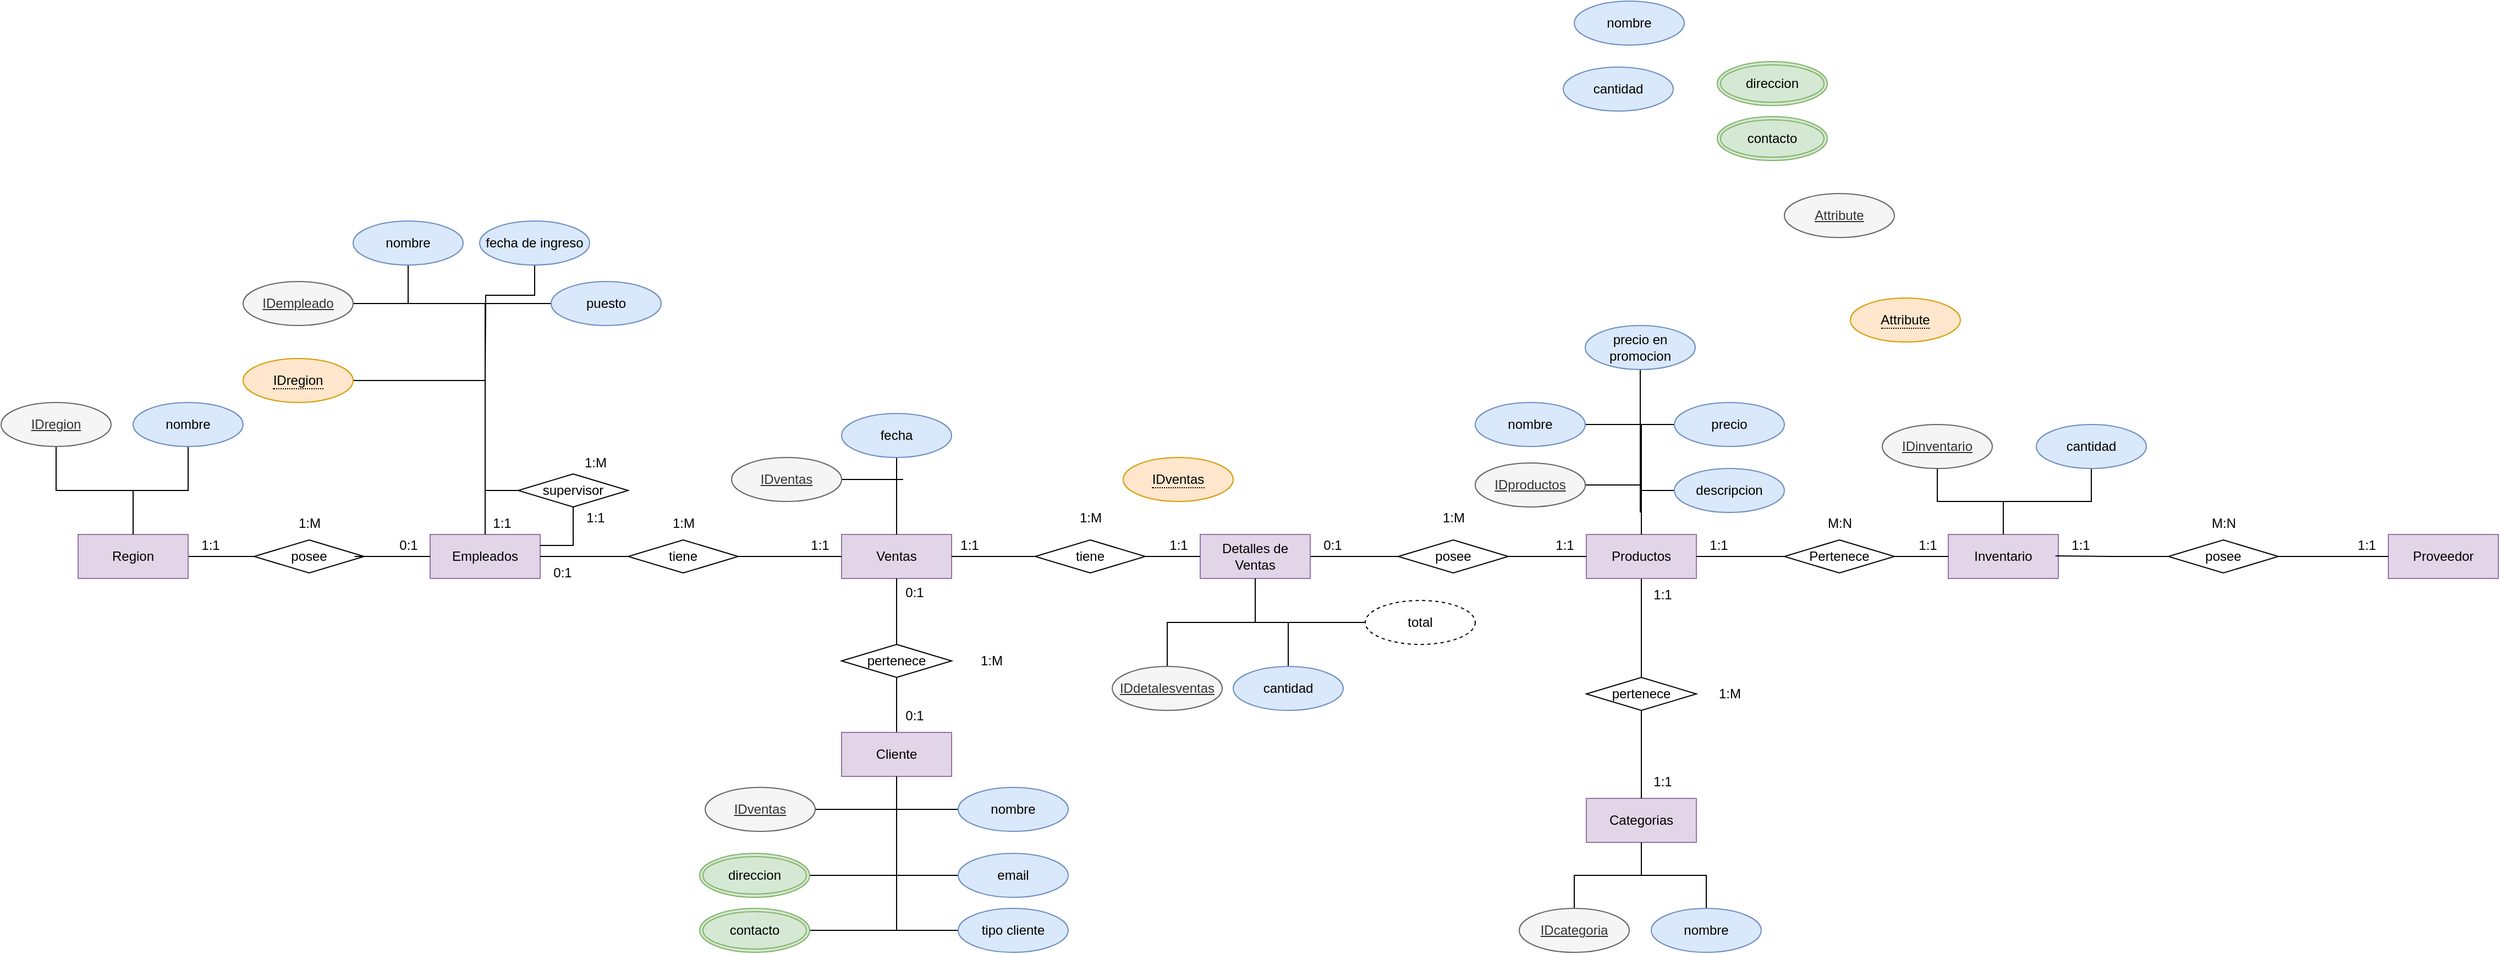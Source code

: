 <mxfile version="26.0.5">
  <diagram name="Página-1" id="f5kyluO1sYbQjqL5ZlTs">
    <mxGraphModel dx="1505" dy="1529" grid="1" gridSize="10" guides="1" tooltips="1" connect="1" arrows="1" fold="1" page="1" pageScale="1" pageWidth="827" pageHeight="1169" math="0" shadow="0">
      <root>
        <mxCell id="0" />
        <mxCell id="1" parent="0" />
        <mxCell id="4eFWKnaFB8buDnzBQv4a-1" value="Proveedor" style="whiteSpace=wrap;html=1;align=center;fillColor=light-dark(#e1d5e7, #1a935b);strokeColor=light-dark(#9673A6,#B2E5FF);" vertex="1" parent="1">
          <mxGeometry x="1820" y="250" width="100" height="40" as="geometry" />
        </mxCell>
        <mxCell id="4eFWKnaFB8buDnzBQv4a-2" value="Categorias" style="whiteSpace=wrap;html=1;align=center;fillColor=light-dark(#e1d5e7, #1a935b);strokeColor=light-dark(#9673A6,#B2E5FF);" vertex="1" parent="1">
          <mxGeometry x="1091" y="490" width="100" height="40" as="geometry" />
        </mxCell>
        <mxCell id="4eFWKnaFB8buDnzBQv4a-3" value="Inventario" style="whiteSpace=wrap;html=1;align=center;fillColor=light-dark(#e1d5e7, #1a935b);strokeColor=light-dark(#9673A6,#B2E5FF);" vertex="1" parent="1">
          <mxGeometry x="1420" y="250" width="100" height="40" as="geometry" />
        </mxCell>
        <mxCell id="4eFWKnaFB8buDnzBQv4a-151" style="edgeStyle=orthogonalEdgeStyle;rounded=0;orthogonalLoop=1;jettySize=auto;html=1;endArrow=none;endFill=0;" edge="1" parent="1" source="4eFWKnaFB8buDnzBQv4a-4" target="4eFWKnaFB8buDnzBQv4a-14">
          <mxGeometry relative="1" as="geometry" />
        </mxCell>
        <mxCell id="4eFWKnaFB8buDnzBQv4a-4" value="Productos" style="whiteSpace=wrap;html=1;align=center;fillColor=light-dark(#e1d5e7, #1a935b);strokeColor=light-dark(#9673A6,#B2E5FF);" vertex="1" parent="1">
          <mxGeometry x="1091" y="250" width="100" height="40" as="geometry" />
        </mxCell>
        <mxCell id="4eFWKnaFB8buDnzBQv4a-135" style="edgeStyle=orthogonalEdgeStyle;rounded=0;orthogonalLoop=1;jettySize=auto;html=1;endArrow=none;endFill=0;" edge="1" parent="1" source="4eFWKnaFB8buDnzBQv4a-5" target="4eFWKnaFB8buDnzBQv4a-16">
          <mxGeometry relative="1" as="geometry" />
        </mxCell>
        <mxCell id="4eFWKnaFB8buDnzBQv4a-5" value="Detalles de Ventas" style="whiteSpace=wrap;html=1;align=center;fillColor=light-dark(#e1d5e7, #1a935b);strokeColor=light-dark(#9673A6,#B2E5FF);" vertex="1" parent="1">
          <mxGeometry x="740" y="250" width="100" height="40" as="geometry" />
        </mxCell>
        <mxCell id="4eFWKnaFB8buDnzBQv4a-6" value="Ventas" style="whiteSpace=wrap;html=1;align=center;fillColor=light-dark(#e1d5e7, #1a935b);strokeColor=light-dark(#9673A6,#B2E5FF);" vertex="1" parent="1">
          <mxGeometry x="414" y="250" width="100" height="40" as="geometry" />
        </mxCell>
        <mxCell id="4eFWKnaFB8buDnzBQv4a-123" style="edgeStyle=orthogonalEdgeStyle;rounded=0;orthogonalLoop=1;jettySize=auto;html=1;entryX=0;entryY=0.5;entryDx=0;entryDy=0;endArrow=none;endFill=0;" edge="1" parent="1" source="4eFWKnaFB8buDnzBQv4a-7" target="4eFWKnaFB8buDnzBQv4a-121">
          <mxGeometry relative="1" as="geometry" />
        </mxCell>
        <mxCell id="4eFWKnaFB8buDnzBQv4a-7" value="Empleados" style="whiteSpace=wrap;html=1;align=center;fillColor=light-dark(#e1d5e7, #1a935b);strokeColor=light-dark(#9673A6,#B2E5FF);" vertex="1" parent="1">
          <mxGeometry x="40" y="250" width="100" height="40" as="geometry" />
        </mxCell>
        <mxCell id="4eFWKnaFB8buDnzBQv4a-104" style="edgeStyle=orthogonalEdgeStyle;rounded=0;orthogonalLoop=1;jettySize=auto;html=1;endArrow=none;endFill=0;" edge="1" parent="1" source="4eFWKnaFB8buDnzBQv4a-8" target="4eFWKnaFB8buDnzBQv4a-17">
          <mxGeometry relative="1" as="geometry" />
        </mxCell>
        <mxCell id="4eFWKnaFB8buDnzBQv4a-8" value="Cliente" style="whiteSpace=wrap;html=1;align=center;fillColor=light-dark(#e1d5e7, #1a935b);strokeColor=light-dark(#9673A6,#B2E5FF);" vertex="1" parent="1">
          <mxGeometry x="414" y="430" width="100" height="40" as="geometry" />
        </mxCell>
        <mxCell id="4eFWKnaFB8buDnzBQv4a-79" style="edgeStyle=orthogonalEdgeStyle;rounded=0;orthogonalLoop=1;jettySize=auto;html=1;entryX=0;entryY=0.5;entryDx=0;entryDy=0;endArrow=none;endFill=0;" edge="1" parent="1" source="4eFWKnaFB8buDnzBQv4a-10" target="4eFWKnaFB8buDnzBQv4a-13">
          <mxGeometry relative="1" as="geometry" />
        </mxCell>
        <mxCell id="4eFWKnaFB8buDnzBQv4a-10" value="Region" style="whiteSpace=wrap;html=1;align=center;fillColor=light-dark(#e1d5e7, #1a935b);strokeColor=light-dark(#9673A6,#B2E5FF);" vertex="1" parent="1">
          <mxGeometry x="-280" y="250" width="100" height="40" as="geometry" />
        </mxCell>
        <mxCell id="4eFWKnaFB8buDnzBQv4a-169" style="edgeStyle=orthogonalEdgeStyle;rounded=0;orthogonalLoop=1;jettySize=auto;html=1;entryX=0;entryY=0.5;entryDx=0;entryDy=0;endArrow=none;endFill=0;" edge="1" parent="1" source="4eFWKnaFB8buDnzBQv4a-11" target="4eFWKnaFB8buDnzBQv4a-1">
          <mxGeometry relative="1" as="geometry" />
        </mxCell>
        <mxCell id="4eFWKnaFB8buDnzBQv4a-11" value="posee" style="shape=rhombus;perimeter=rhombusPerimeter;whiteSpace=wrap;html=1;align=center;" vertex="1" parent="1">
          <mxGeometry x="1620" y="255" width="100" height="30" as="geometry" />
        </mxCell>
        <mxCell id="4eFWKnaFB8buDnzBQv4a-86" style="edgeStyle=orthogonalEdgeStyle;rounded=0;orthogonalLoop=1;jettySize=auto;html=1;entryX=1;entryY=0.5;entryDx=0;entryDy=0;endArrow=none;endFill=0;" edge="1" parent="1" source="4eFWKnaFB8buDnzBQv4a-12" target="4eFWKnaFB8buDnzBQv4a-7">
          <mxGeometry relative="1" as="geometry" />
        </mxCell>
        <mxCell id="4eFWKnaFB8buDnzBQv4a-87" style="edgeStyle=orthogonalEdgeStyle;rounded=0;orthogonalLoop=1;jettySize=auto;html=1;entryX=0;entryY=0.5;entryDx=0;entryDy=0;endArrow=none;endFill=0;" edge="1" parent="1" source="4eFWKnaFB8buDnzBQv4a-12" target="4eFWKnaFB8buDnzBQv4a-6">
          <mxGeometry relative="1" as="geometry" />
        </mxCell>
        <mxCell id="4eFWKnaFB8buDnzBQv4a-12" value="tiene" style="shape=rhombus;perimeter=rhombusPerimeter;whiteSpace=wrap;html=1;align=center;" vertex="1" parent="1">
          <mxGeometry x="220" y="255" width="100" height="30" as="geometry" />
        </mxCell>
        <mxCell id="4eFWKnaFB8buDnzBQv4a-13" value="posee" style="shape=rhombus;perimeter=rhombusPerimeter;whiteSpace=wrap;html=1;align=center;" vertex="1" parent="1">
          <mxGeometry x="-120" y="255" width="100" height="30" as="geometry" />
        </mxCell>
        <mxCell id="4eFWKnaFB8buDnzBQv4a-150" style="edgeStyle=orthogonalEdgeStyle;rounded=0;orthogonalLoop=1;jettySize=auto;html=1;endArrow=none;endFill=0;" edge="1" parent="1" source="4eFWKnaFB8buDnzBQv4a-14" target="4eFWKnaFB8buDnzBQv4a-2">
          <mxGeometry relative="1" as="geometry" />
        </mxCell>
        <mxCell id="4eFWKnaFB8buDnzBQv4a-14" value="pertenece" style="shape=rhombus;perimeter=rhombusPerimeter;whiteSpace=wrap;html=1;align=center;" vertex="1" parent="1">
          <mxGeometry x="1091" y="380" width="100" height="30" as="geometry" />
        </mxCell>
        <mxCell id="4eFWKnaFB8buDnzBQv4a-136" style="edgeStyle=orthogonalEdgeStyle;rounded=0;orthogonalLoop=1;jettySize=auto;html=1;endArrow=none;endFill=0;" edge="1" parent="1" source="4eFWKnaFB8buDnzBQv4a-16" target="4eFWKnaFB8buDnzBQv4a-4">
          <mxGeometry relative="1" as="geometry" />
        </mxCell>
        <mxCell id="4eFWKnaFB8buDnzBQv4a-16" value="posee" style="shape=rhombus;perimeter=rhombusPerimeter;whiteSpace=wrap;html=1;align=center;" vertex="1" parent="1">
          <mxGeometry x="920" y="255" width="100" height="30" as="geometry" />
        </mxCell>
        <mxCell id="4eFWKnaFB8buDnzBQv4a-103" style="edgeStyle=orthogonalEdgeStyle;rounded=0;orthogonalLoop=1;jettySize=auto;html=1;endArrow=none;endFill=0;" edge="1" parent="1" source="4eFWKnaFB8buDnzBQv4a-17" target="4eFWKnaFB8buDnzBQv4a-6">
          <mxGeometry relative="1" as="geometry" />
        </mxCell>
        <mxCell id="4eFWKnaFB8buDnzBQv4a-17" value="pertenece" style="shape=rhombus;perimeter=rhombusPerimeter;whiteSpace=wrap;html=1;align=center;" vertex="1" parent="1">
          <mxGeometry x="414" y="350" width="100" height="30" as="geometry" />
        </mxCell>
        <mxCell id="4eFWKnaFB8buDnzBQv4a-114" style="edgeStyle=orthogonalEdgeStyle;rounded=0;orthogonalLoop=1;jettySize=auto;html=1;entryX=1;entryY=0.5;entryDx=0;entryDy=0;endArrow=none;endFill=0;" edge="1" parent="1" source="4eFWKnaFB8buDnzBQv4a-18" target="4eFWKnaFB8buDnzBQv4a-6">
          <mxGeometry relative="1" as="geometry" />
        </mxCell>
        <mxCell id="4eFWKnaFB8buDnzBQv4a-115" style="edgeStyle=orthogonalEdgeStyle;rounded=0;orthogonalLoop=1;jettySize=auto;html=1;entryX=0;entryY=0.5;entryDx=0;entryDy=0;endArrow=none;endFill=0;" edge="1" parent="1" source="4eFWKnaFB8buDnzBQv4a-18" target="4eFWKnaFB8buDnzBQv4a-5">
          <mxGeometry relative="1" as="geometry" />
        </mxCell>
        <mxCell id="4eFWKnaFB8buDnzBQv4a-18" value="tiene" style="shape=rhombus;perimeter=rhombusPerimeter;whiteSpace=wrap;html=1;align=center;" vertex="1" parent="1">
          <mxGeometry x="590" y="255" width="100" height="30" as="geometry" />
        </mxCell>
        <mxCell id="4eFWKnaFB8buDnzBQv4a-154" style="edgeStyle=orthogonalEdgeStyle;rounded=0;orthogonalLoop=1;jettySize=auto;html=1;entryX=1;entryY=0.5;entryDx=0;entryDy=0;endArrow=none;endFill=0;" edge="1" parent="1" source="4eFWKnaFB8buDnzBQv4a-19" target="4eFWKnaFB8buDnzBQv4a-4">
          <mxGeometry relative="1" as="geometry" />
        </mxCell>
        <mxCell id="4eFWKnaFB8buDnzBQv4a-155" style="edgeStyle=orthogonalEdgeStyle;rounded=0;orthogonalLoop=1;jettySize=auto;html=1;entryX=0;entryY=0.5;entryDx=0;entryDy=0;endArrow=none;endFill=0;" edge="1" parent="1" source="4eFWKnaFB8buDnzBQv4a-19" target="4eFWKnaFB8buDnzBQv4a-3">
          <mxGeometry relative="1" as="geometry" />
        </mxCell>
        <mxCell id="4eFWKnaFB8buDnzBQv4a-19" value="Pertenece" style="shape=rhombus;perimeter=rhombusPerimeter;whiteSpace=wrap;html=1;align=center;" vertex="1" parent="1">
          <mxGeometry x="1271" y="255" width="100" height="30" as="geometry" />
        </mxCell>
        <mxCell id="4eFWKnaFB8buDnzBQv4a-109" style="edgeStyle=orthogonalEdgeStyle;rounded=0;orthogonalLoop=1;jettySize=auto;html=1;endArrow=none;endFill=0;" edge="1" parent="1" source="4eFWKnaFB8buDnzBQv4a-20" target="4eFWKnaFB8buDnzBQv4a-8">
          <mxGeometry relative="1" as="geometry" />
        </mxCell>
        <mxCell id="4eFWKnaFB8buDnzBQv4a-20" value="tipo cliente" style="ellipse;whiteSpace=wrap;html=1;align=center;fillColor=#dae8fc;strokeColor=#6c8ebf;" vertex="1" parent="1">
          <mxGeometry x="520" y="590" width="100" height="40" as="geometry" />
        </mxCell>
        <mxCell id="4eFWKnaFB8buDnzBQv4a-78" style="edgeStyle=orthogonalEdgeStyle;rounded=0;orthogonalLoop=1;jettySize=auto;html=1;endArrow=none;endFill=0;" edge="1" parent="1" source="4eFWKnaFB8buDnzBQv4a-22" target="4eFWKnaFB8buDnzBQv4a-10">
          <mxGeometry relative="1" as="geometry" />
        </mxCell>
        <mxCell id="4eFWKnaFB8buDnzBQv4a-22" value="nombre" style="ellipse;whiteSpace=wrap;html=1;align=center;fillColor=#dae8fc;strokeColor=#6c8ebf;" vertex="1" parent="1">
          <mxGeometry x="-230" y="130" width="100" height="40" as="geometry" />
        </mxCell>
        <mxCell id="4eFWKnaFB8buDnzBQv4a-130" style="edgeStyle=orthogonalEdgeStyle;rounded=0;orthogonalLoop=1;jettySize=auto;html=1;endArrow=none;endFill=0;" edge="1" parent="1" source="4eFWKnaFB8buDnzBQv4a-23">
          <mxGeometry relative="1" as="geometry">
            <mxPoint x="20" y="40" as="targetPoint" />
          </mxGeometry>
        </mxCell>
        <mxCell id="4eFWKnaFB8buDnzBQv4a-23" value="nombre" style="ellipse;whiteSpace=wrap;html=1;align=center;fillColor=#dae8fc;strokeColor=#6c8ebf;" vertex="1" parent="1">
          <mxGeometry x="-30" y="-35" width="100" height="40" as="geometry" />
        </mxCell>
        <mxCell id="4eFWKnaFB8buDnzBQv4a-148" style="edgeStyle=orthogonalEdgeStyle;rounded=0;orthogonalLoop=1;jettySize=auto;html=1;endArrow=none;endFill=0;" edge="1" parent="1" source="4eFWKnaFB8buDnzBQv4a-24">
          <mxGeometry relative="1" as="geometry">
            <mxPoint x="1140" y="210" as="targetPoint" />
          </mxGeometry>
        </mxCell>
        <mxCell id="4eFWKnaFB8buDnzBQv4a-24" value="descripcion" style="ellipse;whiteSpace=wrap;html=1;align=center;fillColor=#dae8fc;strokeColor=#6c8ebf;" vertex="1" parent="1">
          <mxGeometry x="1171" y="190" width="100" height="40" as="geometry" />
        </mxCell>
        <mxCell id="4eFWKnaFB8buDnzBQv4a-25" value="nombre" style="ellipse;whiteSpace=wrap;html=1;align=center;fillColor=#dae8fc;strokeColor=#6c8ebf;" vertex="1" parent="1">
          <mxGeometry x="1080" y="-235" width="100" height="40" as="geometry" />
        </mxCell>
        <mxCell id="4eFWKnaFB8buDnzBQv4a-132" style="edgeStyle=orthogonalEdgeStyle;rounded=0;orthogonalLoop=1;jettySize=auto;html=1;endArrow=none;endFill=0;" edge="1" parent="1" source="4eFWKnaFB8buDnzBQv4a-26">
          <mxGeometry relative="1" as="geometry">
            <mxPoint x="90" y="100" as="targetPoint" />
          </mxGeometry>
        </mxCell>
        <mxCell id="4eFWKnaFB8buDnzBQv4a-26" value="puesto" style="ellipse;whiteSpace=wrap;html=1;align=center;fillColor=#dae8fc;strokeColor=#6c8ebf;" vertex="1" parent="1">
          <mxGeometry x="150" y="20" width="100" height="40" as="geometry" />
        </mxCell>
        <mxCell id="4eFWKnaFB8buDnzBQv4a-162" style="edgeStyle=orthogonalEdgeStyle;rounded=0;orthogonalLoop=1;jettySize=auto;html=1;endArrow=none;endFill=0;" edge="1" parent="1" source="4eFWKnaFB8buDnzBQv4a-27">
          <mxGeometry relative="1" as="geometry">
            <mxPoint x="1140" y="230" as="targetPoint" />
          </mxGeometry>
        </mxCell>
        <mxCell id="4eFWKnaFB8buDnzBQv4a-27" value="precio en promocion" style="ellipse;whiteSpace=wrap;html=1;align=center;fillColor=#dae8fc;strokeColor=#6c8ebf;" vertex="1" parent="1">
          <mxGeometry x="1090" y="60" width="100" height="40" as="geometry" />
        </mxCell>
        <mxCell id="4eFWKnaFB8buDnzBQv4a-100" style="edgeStyle=orthogonalEdgeStyle;rounded=0;orthogonalLoop=1;jettySize=auto;html=1;endArrow=none;endFill=0;" edge="1" parent="1" source="4eFWKnaFB8buDnzBQv4a-29" target="4eFWKnaFB8buDnzBQv4a-6">
          <mxGeometry relative="1" as="geometry" />
        </mxCell>
        <mxCell id="4eFWKnaFB8buDnzBQv4a-29" value="fecha" style="ellipse;whiteSpace=wrap;html=1;align=center;fillColor=#dae8fc;strokeColor=#6c8ebf;" vertex="1" parent="1">
          <mxGeometry x="414" y="140" width="100" height="40" as="geometry" />
        </mxCell>
        <mxCell id="4eFWKnaFB8buDnzBQv4a-30" value="cantidad" style="ellipse;whiteSpace=wrap;html=1;align=center;fillColor=#dae8fc;strokeColor=#6c8ebf;" vertex="1" parent="1">
          <mxGeometry x="1070" y="-175" width="100" height="40" as="geometry" />
        </mxCell>
        <mxCell id="4eFWKnaFB8buDnzBQv4a-111" style="edgeStyle=orthogonalEdgeStyle;rounded=0;orthogonalLoop=1;jettySize=auto;html=1;endArrow=none;endFill=0;" edge="1" parent="1" source="4eFWKnaFB8buDnzBQv4a-31" target="4eFWKnaFB8buDnzBQv4a-8">
          <mxGeometry relative="1" as="geometry" />
        </mxCell>
        <mxCell id="4eFWKnaFB8buDnzBQv4a-31" value="email" style="ellipse;whiteSpace=wrap;html=1;align=center;fillColor=#dae8fc;strokeColor=#6c8ebf;" vertex="1" parent="1">
          <mxGeometry x="520" y="540" width="100" height="40" as="geometry" />
        </mxCell>
        <mxCell id="4eFWKnaFB8buDnzBQv4a-146" style="edgeStyle=orthogonalEdgeStyle;rounded=0;orthogonalLoop=1;jettySize=auto;html=1;endArrow=none;endFill=0;" edge="1" parent="1" source="4eFWKnaFB8buDnzBQv4a-32" target="4eFWKnaFB8buDnzBQv4a-4">
          <mxGeometry relative="1" as="geometry">
            <Array as="points">
              <mxPoint x="1141" y="150" />
            </Array>
          </mxGeometry>
        </mxCell>
        <mxCell id="4eFWKnaFB8buDnzBQv4a-32" value="precio" style="ellipse;whiteSpace=wrap;html=1;align=center;fillColor=#dae8fc;strokeColor=#6c8ebf;" vertex="1" parent="1">
          <mxGeometry x="1171" y="130" width="100" height="40" as="geometry" />
        </mxCell>
        <mxCell id="4eFWKnaFB8buDnzBQv4a-145" style="edgeStyle=orthogonalEdgeStyle;rounded=0;orthogonalLoop=1;jettySize=auto;html=1;endArrow=none;endFill=0;" edge="1" parent="1" source="4eFWKnaFB8buDnzBQv4a-33" target="4eFWKnaFB8buDnzBQv4a-4">
          <mxGeometry relative="1" as="geometry" />
        </mxCell>
        <mxCell id="4eFWKnaFB8buDnzBQv4a-33" value="nombre" style="ellipse;whiteSpace=wrap;html=1;align=center;fillColor=#dae8fc;strokeColor=#6c8ebf;" vertex="1" parent="1">
          <mxGeometry x="990" y="130" width="100" height="40" as="geometry" />
        </mxCell>
        <mxCell id="4eFWKnaFB8buDnzBQv4a-160" style="edgeStyle=orthogonalEdgeStyle;rounded=0;orthogonalLoop=1;jettySize=auto;html=1;endArrow=none;endFill=0;" edge="1" parent="1" source="4eFWKnaFB8buDnzBQv4a-34" target="4eFWKnaFB8buDnzBQv4a-3">
          <mxGeometry relative="1" as="geometry" />
        </mxCell>
        <mxCell id="4eFWKnaFB8buDnzBQv4a-34" value="cantidad" style="ellipse;whiteSpace=wrap;html=1;align=center;fillColor=#dae8fc;strokeColor=#6c8ebf;" vertex="1" parent="1">
          <mxGeometry x="1500" y="150" width="100" height="40" as="geometry" />
        </mxCell>
        <mxCell id="4eFWKnaFB8buDnzBQv4a-166" style="edgeStyle=orthogonalEdgeStyle;rounded=0;orthogonalLoop=1;jettySize=auto;html=1;endArrow=none;endFill=0;" edge="1" parent="1" source="4eFWKnaFB8buDnzBQv4a-36" target="4eFWKnaFB8buDnzBQv4a-2">
          <mxGeometry relative="1" as="geometry" />
        </mxCell>
        <mxCell id="4eFWKnaFB8buDnzBQv4a-36" value="nombre" style="ellipse;whiteSpace=wrap;html=1;align=center;fillColor=#dae8fc;strokeColor=#6c8ebf;" vertex="1" parent="1">
          <mxGeometry x="1150" y="590" width="100" height="40" as="geometry" />
        </mxCell>
        <mxCell id="4eFWKnaFB8buDnzBQv4a-131" style="edgeStyle=orthogonalEdgeStyle;rounded=0;orthogonalLoop=1;jettySize=auto;html=1;endArrow=none;endFill=0;" edge="1" parent="1" source="4eFWKnaFB8buDnzBQv4a-37">
          <mxGeometry relative="1" as="geometry">
            <mxPoint x="90" y="60" as="targetPoint" />
          </mxGeometry>
        </mxCell>
        <mxCell id="4eFWKnaFB8buDnzBQv4a-37" value="fecha de ingreso" style="ellipse;whiteSpace=wrap;html=1;align=center;fillColor=#dae8fc;strokeColor=#6c8ebf;" vertex="1" parent="1">
          <mxGeometry x="85" y="-35" width="100" height="40" as="geometry" />
        </mxCell>
        <mxCell id="4eFWKnaFB8buDnzBQv4a-113" style="edgeStyle=orthogonalEdgeStyle;rounded=0;orthogonalLoop=1;jettySize=auto;html=1;endArrow=none;endFill=0;" edge="1" parent="1" source="4eFWKnaFB8buDnzBQv4a-40" target="4eFWKnaFB8buDnzBQv4a-8">
          <mxGeometry relative="1" as="geometry" />
        </mxCell>
        <mxCell id="4eFWKnaFB8buDnzBQv4a-40" value="nombre" style="ellipse;whiteSpace=wrap;html=1;align=center;fillColor=#dae8fc;strokeColor=#6c8ebf;" vertex="1" parent="1">
          <mxGeometry x="520" y="480" width="100" height="40" as="geometry" />
        </mxCell>
        <mxCell id="4eFWKnaFB8buDnzBQv4a-44" value="direccion" style="ellipse;shape=doubleEllipse;margin=3;whiteSpace=wrap;html=1;align=center;fillColor=#d5e8d4;strokeColor=#82b366;" vertex="1" parent="1">
          <mxGeometry x="1210" y="-180" width="100" height="40" as="geometry" />
        </mxCell>
        <mxCell id="4eFWKnaFB8buDnzBQv4a-45" value="contacto" style="ellipse;shape=doubleEllipse;margin=3;whiteSpace=wrap;html=1;align=center;fillColor=#d5e8d4;strokeColor=#82b366;" vertex="1" parent="1">
          <mxGeometry x="1210" y="-130" width="100" height="40" as="geometry" />
        </mxCell>
        <mxCell id="4eFWKnaFB8buDnzBQv4a-110" style="edgeStyle=orthogonalEdgeStyle;rounded=0;orthogonalLoop=1;jettySize=auto;html=1;endArrow=none;endFill=0;" edge="1" parent="1" source="4eFWKnaFB8buDnzBQv4a-46" target="4eFWKnaFB8buDnzBQv4a-8">
          <mxGeometry relative="1" as="geometry" />
        </mxCell>
        <mxCell id="4eFWKnaFB8buDnzBQv4a-46" value="direccion" style="ellipse;shape=doubleEllipse;margin=3;whiteSpace=wrap;html=1;align=center;fillColor=#d5e8d4;strokeColor=#82b366;" vertex="1" parent="1">
          <mxGeometry x="285" y="540" width="100" height="40" as="geometry" />
        </mxCell>
        <mxCell id="4eFWKnaFB8buDnzBQv4a-108" style="edgeStyle=orthogonalEdgeStyle;rounded=0;orthogonalLoop=1;jettySize=auto;html=1;entryX=0.5;entryY=1;entryDx=0;entryDy=0;endArrow=none;endFill=0;" edge="1" parent="1" source="4eFWKnaFB8buDnzBQv4a-47" target="4eFWKnaFB8buDnzBQv4a-8">
          <mxGeometry relative="1" as="geometry" />
        </mxCell>
        <mxCell id="4eFWKnaFB8buDnzBQv4a-47" value="contacto" style="ellipse;shape=doubleEllipse;margin=3;whiteSpace=wrap;html=1;align=center;fillColor=#d5e8d4;strokeColor=#82b366;" vertex="1" parent="1">
          <mxGeometry x="285" y="590" width="100" height="40" as="geometry" />
        </mxCell>
        <mxCell id="4eFWKnaFB8buDnzBQv4a-147" style="edgeStyle=orthogonalEdgeStyle;rounded=0;orthogonalLoop=1;jettySize=auto;html=1;entryX=0.5;entryY=0;entryDx=0;entryDy=0;endArrow=none;endFill=0;" edge="1" parent="1" source="4eFWKnaFB8buDnzBQv4a-48" target="4eFWKnaFB8buDnzBQv4a-4">
          <mxGeometry relative="1" as="geometry" />
        </mxCell>
        <mxCell id="4eFWKnaFB8buDnzBQv4a-48" value="IDproductos" style="ellipse;whiteSpace=wrap;html=1;align=center;fontStyle=4;fillColor=#f5f5f5;strokeColor=#666666;fontColor=#333333;" vertex="1" parent="1">
          <mxGeometry x="990" y="185" width="100" height="40" as="geometry" />
        </mxCell>
        <mxCell id="4eFWKnaFB8buDnzBQv4a-49" value="Attribute" style="ellipse;whiteSpace=wrap;html=1;align=center;fontStyle=4;fillColor=#f5f5f5;strokeColor=#666666;fontColor=#333333;" vertex="1" parent="1">
          <mxGeometry x="1271" y="-60" width="100" height="40" as="geometry" />
        </mxCell>
        <mxCell id="4eFWKnaFB8buDnzBQv4a-167" style="edgeStyle=orthogonalEdgeStyle;rounded=0;orthogonalLoop=1;jettySize=auto;html=1;endArrow=none;endFill=0;" edge="1" parent="1" source="4eFWKnaFB8buDnzBQv4a-50" target="4eFWKnaFB8buDnzBQv4a-2">
          <mxGeometry relative="1" as="geometry" />
        </mxCell>
        <mxCell id="4eFWKnaFB8buDnzBQv4a-50" value="IDcategoria" style="ellipse;whiteSpace=wrap;html=1;align=center;fontStyle=4;fillColor=#f5f5f5;strokeColor=#666666;fontColor=#333333;" vertex="1" parent="1">
          <mxGeometry x="1030" y="590" width="100" height="40" as="geometry" />
        </mxCell>
        <mxCell id="4eFWKnaFB8buDnzBQv4a-161" style="edgeStyle=orthogonalEdgeStyle;rounded=0;orthogonalLoop=1;jettySize=auto;html=1;endArrow=none;endFill=0;" edge="1" parent="1" source="4eFWKnaFB8buDnzBQv4a-51" target="4eFWKnaFB8buDnzBQv4a-3">
          <mxGeometry relative="1" as="geometry" />
        </mxCell>
        <mxCell id="4eFWKnaFB8buDnzBQv4a-51" value="IDinventario" style="ellipse;whiteSpace=wrap;html=1;align=center;fontStyle=4;fillColor=#f5f5f5;strokeColor=#666666;fontColor=#333333;" vertex="1" parent="1">
          <mxGeometry x="1360" y="150" width="100" height="40" as="geometry" />
        </mxCell>
        <mxCell id="4eFWKnaFB8buDnzBQv4a-116" style="edgeStyle=orthogonalEdgeStyle;rounded=0;orthogonalLoop=1;jettySize=auto;html=1;entryX=0.5;entryY=1;entryDx=0;entryDy=0;endArrow=none;endFill=0;" edge="1" parent="1" source="4eFWKnaFB8buDnzBQv4a-52" target="4eFWKnaFB8buDnzBQv4a-5">
          <mxGeometry relative="1" as="geometry" />
        </mxCell>
        <mxCell id="4eFWKnaFB8buDnzBQv4a-52" value="IDdetalesventas" style="ellipse;whiteSpace=wrap;html=1;align=center;fontStyle=4;fillColor=#f5f5f5;strokeColor=#666666;fontColor=#333333;" vertex="1" parent="1">
          <mxGeometry x="660" y="370" width="100" height="40" as="geometry" />
        </mxCell>
        <mxCell id="4eFWKnaFB8buDnzBQv4a-112" style="edgeStyle=orthogonalEdgeStyle;rounded=0;orthogonalLoop=1;jettySize=auto;html=1;endArrow=none;endFill=0;" edge="1" parent="1" source="4eFWKnaFB8buDnzBQv4a-53" target="4eFWKnaFB8buDnzBQv4a-8">
          <mxGeometry relative="1" as="geometry" />
        </mxCell>
        <mxCell id="4eFWKnaFB8buDnzBQv4a-53" value="IDventas" style="ellipse;whiteSpace=wrap;html=1;align=center;fontStyle=4;fillColor=#f5f5f5;strokeColor=#666666;fontColor=#333333;" vertex="1" parent="1">
          <mxGeometry x="290" y="480" width="100" height="40" as="geometry" />
        </mxCell>
        <mxCell id="4eFWKnaFB8buDnzBQv4a-134" style="edgeStyle=orthogonalEdgeStyle;rounded=0;orthogonalLoop=1;jettySize=auto;html=1;endArrow=none;endFill=0;" edge="1" parent="1" source="4eFWKnaFB8buDnzBQv4a-54">
          <mxGeometry relative="1" as="geometry">
            <mxPoint x="470" y="200" as="targetPoint" />
          </mxGeometry>
        </mxCell>
        <mxCell id="4eFWKnaFB8buDnzBQv4a-54" value="IDventas" style="ellipse;whiteSpace=wrap;html=1;align=center;fontStyle=4;fillColor=#f5f5f5;strokeColor=#666666;fontColor=#333333;" vertex="1" parent="1">
          <mxGeometry x="314" y="180" width="100" height="40" as="geometry" />
        </mxCell>
        <mxCell id="4eFWKnaFB8buDnzBQv4a-77" style="edgeStyle=orthogonalEdgeStyle;rounded=0;orthogonalLoop=1;jettySize=auto;html=1;endArrow=none;endFill=0;" edge="1" parent="1" source="4eFWKnaFB8buDnzBQv4a-56" target="4eFWKnaFB8buDnzBQv4a-10">
          <mxGeometry relative="1" as="geometry" />
        </mxCell>
        <mxCell id="4eFWKnaFB8buDnzBQv4a-56" value="IDregion" style="ellipse;whiteSpace=wrap;html=1;align=center;fontStyle=4;fillColor=#f5f5f5;strokeColor=#666666;fontColor=#333333;" vertex="1" parent="1">
          <mxGeometry x="-350" y="130" width="100" height="40" as="geometry" />
        </mxCell>
        <mxCell id="4eFWKnaFB8buDnzBQv4a-129" style="edgeStyle=orthogonalEdgeStyle;rounded=0;orthogonalLoop=1;jettySize=auto;html=1;endArrow=none;endFill=0;" edge="1" parent="1" source="4eFWKnaFB8buDnzBQv4a-57" target="4eFWKnaFB8buDnzBQv4a-7">
          <mxGeometry relative="1" as="geometry" />
        </mxCell>
        <mxCell id="4eFWKnaFB8buDnzBQv4a-57" value="IDempleado" style="ellipse;whiteSpace=wrap;html=1;align=center;fontStyle=4;fillColor=#f5f5f5;strokeColor=#666666;fontColor=#333333;" vertex="1" parent="1">
          <mxGeometry x="-130" y="20" width="100" height="40" as="geometry" />
        </mxCell>
        <mxCell id="4eFWKnaFB8buDnzBQv4a-59" value="&lt;span style=&quot;border-bottom: 1px dotted&quot;&gt;Attribute&lt;/span&gt;" style="ellipse;whiteSpace=wrap;html=1;align=center;fillColor=#ffe6cc;strokeColor=#d79b00;" vertex="1" parent="1">
          <mxGeometry x="1331" y="35" width="100" height="40" as="geometry" />
        </mxCell>
        <mxCell id="4eFWKnaFB8buDnzBQv4a-62" value="&lt;span style=&quot;border-bottom: 1px dotted&quot;&gt;IDventas&lt;/span&gt;" style="ellipse;whiteSpace=wrap;html=1;align=center;fillColor=#ffe6cc;strokeColor=#d79b00;" vertex="1" parent="1">
          <mxGeometry x="670" y="180" width="100" height="40" as="geometry" />
        </mxCell>
        <mxCell id="4eFWKnaFB8buDnzBQv4a-128" style="edgeStyle=orthogonalEdgeStyle;rounded=0;orthogonalLoop=1;jettySize=auto;html=1;endArrow=none;endFill=0;" edge="1" parent="1" source="4eFWKnaFB8buDnzBQv4a-63" target="4eFWKnaFB8buDnzBQv4a-7">
          <mxGeometry relative="1" as="geometry" />
        </mxCell>
        <mxCell id="4eFWKnaFB8buDnzBQv4a-63" value="&lt;span style=&quot;border-bottom: 1px dotted&quot;&gt;IDregion&lt;/span&gt;" style="ellipse;whiteSpace=wrap;html=1;align=center;fillColor=#ffe6cc;strokeColor=#d79b00;" vertex="1" parent="1">
          <mxGeometry x="-130" y="90" width="100" height="40" as="geometry" />
        </mxCell>
        <mxCell id="4eFWKnaFB8buDnzBQv4a-84" style="edgeStyle=orthogonalEdgeStyle;rounded=0;orthogonalLoop=1;jettySize=auto;html=1;entryX=0.912;entryY=0.499;entryDx=0;entryDy=0;entryPerimeter=0;endArrow=none;endFill=0;" edge="1" parent="1" source="4eFWKnaFB8buDnzBQv4a-7" target="4eFWKnaFB8buDnzBQv4a-13">
          <mxGeometry relative="1" as="geometry" />
        </mxCell>
        <mxCell id="4eFWKnaFB8buDnzBQv4a-88" value="1:M" style="text;html=1;align=center;verticalAlign=middle;resizable=0;points=[];autosize=1;strokeColor=none;fillColor=none;" vertex="1" parent="1">
          <mxGeometry x="-90" y="225" width="40" height="30" as="geometry" />
        </mxCell>
        <mxCell id="4eFWKnaFB8buDnzBQv4a-90" value="1:1" style="text;html=1;align=center;verticalAlign=middle;resizable=0;points=[];autosize=1;strokeColor=none;fillColor=none;" vertex="1" parent="1">
          <mxGeometry x="-180" y="245" width="40" height="30" as="geometry" />
        </mxCell>
        <mxCell id="4eFWKnaFB8buDnzBQv4a-91" value="0:1" style="text;html=1;align=center;verticalAlign=middle;resizable=0;points=[];autosize=1;strokeColor=none;fillColor=none;" vertex="1" parent="1">
          <mxGeometry y="245" width="40" height="30" as="geometry" />
        </mxCell>
        <mxCell id="4eFWKnaFB8buDnzBQv4a-92" value="1:M" style="text;html=1;align=center;verticalAlign=middle;resizable=0;points=[];autosize=1;strokeColor=none;fillColor=none;" vertex="1" parent="1">
          <mxGeometry x="250" y="225" width="40" height="30" as="geometry" />
        </mxCell>
        <mxCell id="4eFWKnaFB8buDnzBQv4a-93" value="0:1" style="text;html=1;align=center;verticalAlign=middle;resizable=0;points=[];autosize=1;strokeColor=none;fillColor=none;" vertex="1" parent="1">
          <mxGeometry x="140" y="270" width="40" height="30" as="geometry" />
        </mxCell>
        <mxCell id="4eFWKnaFB8buDnzBQv4a-94" value="1:1" style="text;html=1;align=center;verticalAlign=middle;resizable=0;points=[];autosize=1;strokeColor=none;fillColor=none;" vertex="1" parent="1">
          <mxGeometry x="374" y="245" width="40" height="30" as="geometry" />
        </mxCell>
        <mxCell id="4eFWKnaFB8buDnzBQv4a-105" value="1:M" style="text;html=1;align=center;verticalAlign=middle;resizable=0;points=[];autosize=1;strokeColor=none;fillColor=none;" vertex="1" parent="1">
          <mxGeometry x="530" y="350" width="40" height="30" as="geometry" />
        </mxCell>
        <mxCell id="4eFWKnaFB8buDnzBQv4a-106" value="0:1" style="text;html=1;align=center;verticalAlign=middle;resizable=0;points=[];autosize=1;strokeColor=none;fillColor=none;" vertex="1" parent="1">
          <mxGeometry x="460" y="288" width="40" height="30" as="geometry" />
        </mxCell>
        <mxCell id="4eFWKnaFB8buDnzBQv4a-107" value="0:1" style="text;html=1;align=center;verticalAlign=middle;resizable=0;points=[];autosize=1;strokeColor=none;fillColor=none;" vertex="1" parent="1">
          <mxGeometry x="460" y="400" width="40" height="30" as="geometry" />
        </mxCell>
        <mxCell id="4eFWKnaFB8buDnzBQv4a-118" style="edgeStyle=orthogonalEdgeStyle;rounded=0;orthogonalLoop=1;jettySize=auto;html=1;endArrow=none;endFill=0;" edge="1" parent="1" source="4eFWKnaFB8buDnzBQv4a-117" target="4eFWKnaFB8buDnzBQv4a-5">
          <mxGeometry relative="1" as="geometry" />
        </mxCell>
        <mxCell id="4eFWKnaFB8buDnzBQv4a-117" value="cantidad" style="ellipse;whiteSpace=wrap;html=1;align=center;fillColor=#dae8fc;strokeColor=#6c8ebf;" vertex="1" parent="1">
          <mxGeometry x="770" y="370" width="100" height="40" as="geometry" />
        </mxCell>
        <mxCell id="4eFWKnaFB8buDnzBQv4a-120" style="edgeStyle=orthogonalEdgeStyle;rounded=0;orthogonalLoop=1;jettySize=auto;html=1;entryX=0.5;entryY=1;entryDx=0;entryDy=0;endArrow=none;endFill=0;" edge="1" parent="1" source="4eFWKnaFB8buDnzBQv4a-119" target="4eFWKnaFB8buDnzBQv4a-5">
          <mxGeometry relative="1" as="geometry" />
        </mxCell>
        <mxCell id="4eFWKnaFB8buDnzBQv4a-119" value="total" style="ellipse;whiteSpace=wrap;html=1;align=center;dashed=1;" vertex="1" parent="1">
          <mxGeometry x="890" y="310" width="100" height="40" as="geometry" />
        </mxCell>
        <mxCell id="4eFWKnaFB8buDnzBQv4a-124" style="edgeStyle=orthogonalEdgeStyle;rounded=0;orthogonalLoop=1;jettySize=auto;html=1;entryX=1;entryY=0.25;entryDx=0;entryDy=0;endArrow=none;endFill=0;" edge="1" parent="1" source="4eFWKnaFB8buDnzBQv4a-121" target="4eFWKnaFB8buDnzBQv4a-7">
          <mxGeometry relative="1" as="geometry" />
        </mxCell>
        <mxCell id="4eFWKnaFB8buDnzBQv4a-121" value="supervisor" style="shape=rhombus;perimeter=rhombusPerimeter;whiteSpace=wrap;html=1;align=center;" vertex="1" parent="1">
          <mxGeometry x="120" y="195" width="100" height="30" as="geometry" />
        </mxCell>
        <mxCell id="4eFWKnaFB8buDnzBQv4a-125" value="1:M" style="text;html=1;align=center;verticalAlign=middle;resizable=0;points=[];autosize=1;strokeColor=none;fillColor=none;" vertex="1" parent="1">
          <mxGeometry x="170" y="170" width="40" height="30" as="geometry" />
        </mxCell>
        <mxCell id="4eFWKnaFB8buDnzBQv4a-126" value="1:1" style="text;html=1;align=center;verticalAlign=middle;resizable=0;points=[];autosize=1;strokeColor=none;fillColor=none;" vertex="1" parent="1">
          <mxGeometry x="85" y="225" width="40" height="30" as="geometry" />
        </mxCell>
        <mxCell id="4eFWKnaFB8buDnzBQv4a-127" value="1:1" style="text;html=1;align=center;verticalAlign=middle;resizable=0;points=[];autosize=1;strokeColor=none;fillColor=none;" vertex="1" parent="1">
          <mxGeometry x="170" y="220" width="40" height="30" as="geometry" />
        </mxCell>
        <mxCell id="4eFWKnaFB8buDnzBQv4a-137" value="1:M" style="text;html=1;align=center;verticalAlign=middle;resizable=0;points=[];autosize=1;strokeColor=none;fillColor=none;" vertex="1" parent="1">
          <mxGeometry x="620" y="220" width="40" height="30" as="geometry" />
        </mxCell>
        <mxCell id="4eFWKnaFB8buDnzBQv4a-138" value="1:1" style="text;html=1;align=center;verticalAlign=middle;resizable=0;points=[];autosize=1;strokeColor=none;fillColor=none;" vertex="1" parent="1">
          <mxGeometry x="510" y="245" width="40" height="30" as="geometry" />
        </mxCell>
        <mxCell id="4eFWKnaFB8buDnzBQv4a-140" value="1:1" style="text;html=1;align=center;verticalAlign=middle;resizable=0;points=[];autosize=1;strokeColor=none;fillColor=none;" vertex="1" parent="1">
          <mxGeometry x="700" y="245" width="40" height="30" as="geometry" />
        </mxCell>
        <mxCell id="4eFWKnaFB8buDnzBQv4a-141" value="1:M" style="text;html=1;align=center;verticalAlign=middle;resizable=0;points=[];autosize=1;strokeColor=none;fillColor=none;" vertex="1" parent="1">
          <mxGeometry x="950" y="220" width="40" height="30" as="geometry" />
        </mxCell>
        <mxCell id="4eFWKnaFB8buDnzBQv4a-142" value="0:1" style="text;html=1;align=center;verticalAlign=middle;resizable=0;points=[];autosize=1;strokeColor=none;fillColor=none;" vertex="1" parent="1">
          <mxGeometry x="840" y="245" width="40" height="30" as="geometry" />
        </mxCell>
        <mxCell id="4eFWKnaFB8buDnzBQv4a-143" value="1:1" style="text;html=1;align=center;verticalAlign=middle;resizable=0;points=[];autosize=1;strokeColor=none;fillColor=none;" vertex="1" parent="1">
          <mxGeometry x="1051" y="245" width="40" height="30" as="geometry" />
        </mxCell>
        <mxCell id="4eFWKnaFB8buDnzBQv4a-156" value="M:N" style="text;html=1;align=center;verticalAlign=middle;resizable=0;points=[];autosize=1;strokeColor=none;fillColor=none;" vertex="1" parent="1">
          <mxGeometry x="1296" y="225" width="50" height="30" as="geometry" />
        </mxCell>
        <mxCell id="4eFWKnaFB8buDnzBQv4a-157" value="1:1" style="text;html=1;align=center;verticalAlign=middle;resizable=0;points=[];autosize=1;strokeColor=none;fillColor=none;" vertex="1" parent="1">
          <mxGeometry x="1191" y="245" width="40" height="30" as="geometry" />
        </mxCell>
        <mxCell id="4eFWKnaFB8buDnzBQv4a-158" value="1:1" style="text;html=1;align=center;verticalAlign=middle;resizable=0;points=[];autosize=1;strokeColor=none;fillColor=none;" vertex="1" parent="1">
          <mxGeometry x="1381" y="245" width="40" height="30" as="geometry" />
        </mxCell>
        <mxCell id="4eFWKnaFB8buDnzBQv4a-163" value="1:M" style="text;html=1;align=center;verticalAlign=middle;resizable=0;points=[];autosize=1;strokeColor=none;fillColor=none;" vertex="1" parent="1">
          <mxGeometry x="1201" y="380" width="40" height="30" as="geometry" />
        </mxCell>
        <mxCell id="4eFWKnaFB8buDnzBQv4a-164" value="1:1" style="text;html=1;align=center;verticalAlign=middle;resizable=0;points=[];autosize=1;strokeColor=none;fillColor=none;" vertex="1" parent="1">
          <mxGeometry x="1140" y="290" width="40" height="30" as="geometry" />
        </mxCell>
        <mxCell id="4eFWKnaFB8buDnzBQv4a-165" value="1:1" style="text;html=1;align=center;verticalAlign=middle;resizable=0;points=[];autosize=1;strokeColor=none;fillColor=none;" vertex="1" parent="1">
          <mxGeometry x="1140" y="460" width="40" height="30" as="geometry" />
        </mxCell>
        <mxCell id="4eFWKnaFB8buDnzBQv4a-170" style="edgeStyle=orthogonalEdgeStyle;rounded=0;orthogonalLoop=1;jettySize=auto;html=1;entryX=0.974;entryY=0.489;entryDx=0;entryDy=0;entryPerimeter=0;endArrow=none;endFill=0;" edge="1" parent="1" source="4eFWKnaFB8buDnzBQv4a-11" target="4eFWKnaFB8buDnzBQv4a-3">
          <mxGeometry relative="1" as="geometry" />
        </mxCell>
        <mxCell id="4eFWKnaFB8buDnzBQv4a-171" value="M:N" style="text;html=1;align=center;verticalAlign=middle;resizable=0;points=[];autosize=1;strokeColor=none;fillColor=none;" vertex="1" parent="1">
          <mxGeometry x="1645" y="225" width="50" height="30" as="geometry" />
        </mxCell>
        <mxCell id="4eFWKnaFB8buDnzBQv4a-172" value="1:1" style="text;html=1;align=center;verticalAlign=middle;resizable=0;points=[];autosize=1;strokeColor=none;fillColor=none;" vertex="1" parent="1">
          <mxGeometry x="1520" y="245" width="40" height="30" as="geometry" />
        </mxCell>
        <mxCell id="4eFWKnaFB8buDnzBQv4a-173" value="1:1" style="text;html=1;align=center;verticalAlign=middle;resizable=0;points=[];autosize=1;strokeColor=none;fillColor=none;" vertex="1" parent="1">
          <mxGeometry x="1780" y="245" width="40" height="30" as="geometry" />
        </mxCell>
      </root>
    </mxGraphModel>
  </diagram>
</mxfile>
